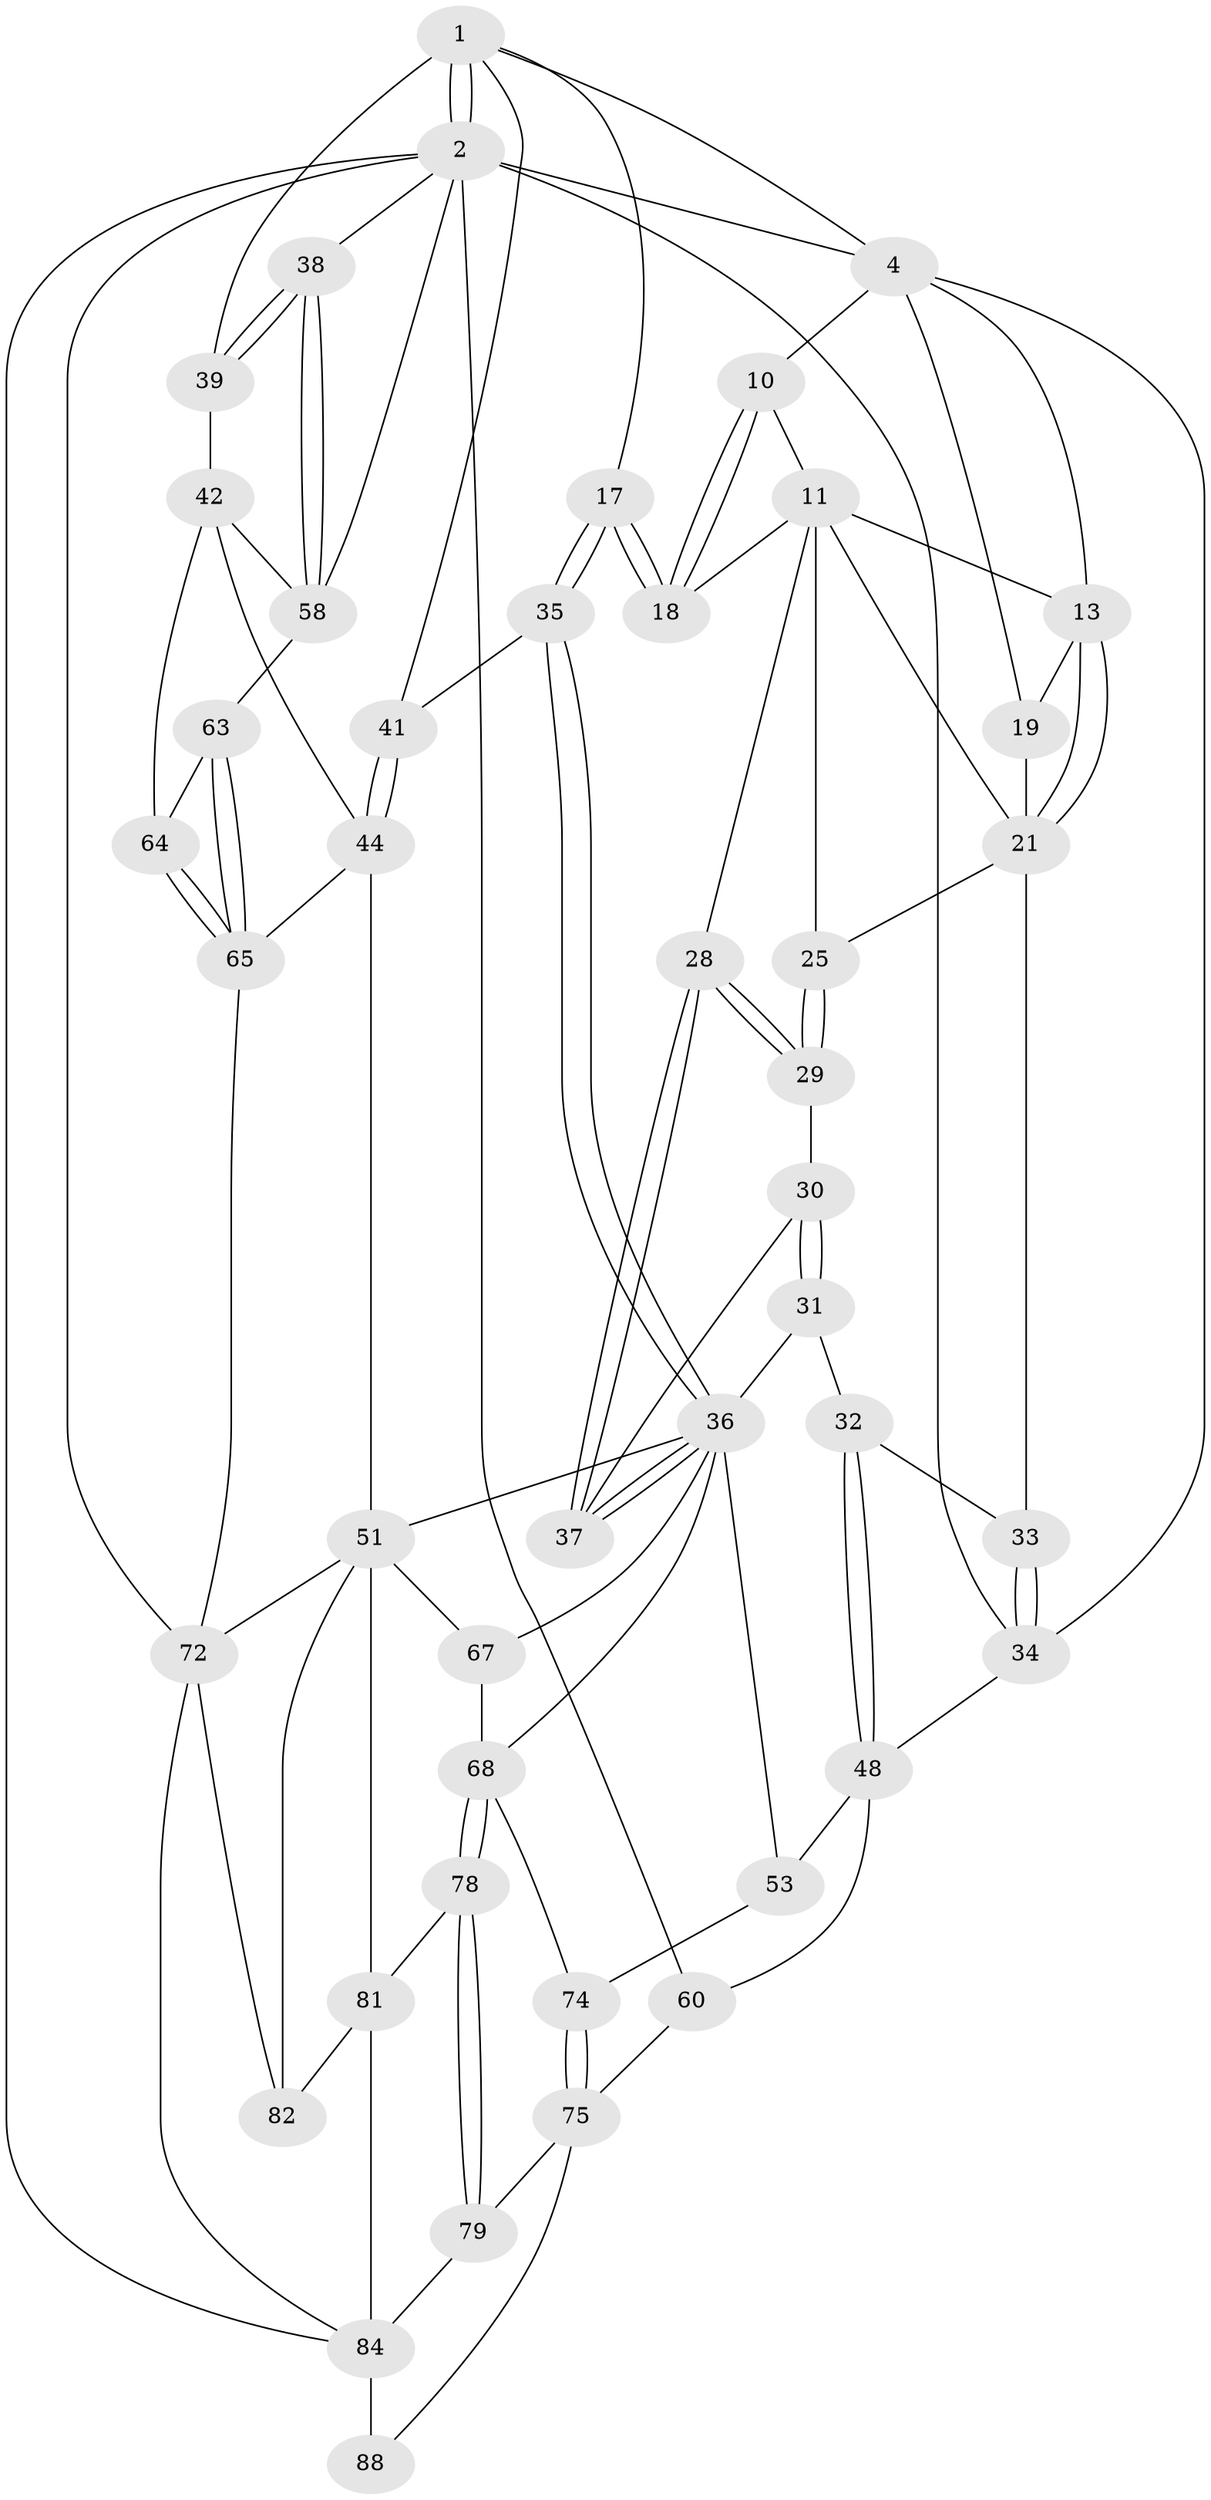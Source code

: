 // original degree distribution, {3: 0.022222222222222223, 6: 0.2111111111111111, 5: 0.5333333333333333, 4: 0.23333333333333334}
// Generated by graph-tools (version 1.1) at 2025/16/03/09/25 04:16:45]
// undirected, 45 vertices, 106 edges
graph export_dot {
graph [start="1"]
  node [color=gray90,style=filled];
  1 [pos="+0.7774495942635009+0",super="+8"];
  2 [pos="+1+0",super="+27+3"];
  4 [pos="+0+0",super="+20+5"];
  10 [pos="+0.6079590189297401+0.02339557640548599"];
  11 [pos="+0.42052687448417153+0.09495048381189142",super="+12+24"];
  13 [pos="+0.28098100284856675+0",super="+14"];
  17 [pos="+0.6398531885660211+0.16245718930503864"];
  18 [pos="+0.6307063791608609+0.14910803096873881"];
  19 [pos="+0.14694443275861954+0.19634668994052967"];
  21 [pos="+0.2929647838080736+0.18561039546969405",super="+23+22"];
  25 [pos="+0.36608462391493546+0.20615598341341093"];
  28 [pos="+0.46362131056301903+0.3207413136680689"];
  29 [pos="+0.36741641296972155+0.21188498439065795"];
  30 [pos="+0.3498293190430841+0.29893347130172787"];
  31 [pos="+0.24966367619394864+0.37156939671188194"];
  32 [pos="+0.20151598268148935+0.33156442899721383"];
  33 [pos="+0.17566117545609558+0.2884425461373404"];
  34 [pos="+0+0.35286951956536816",super="+40"];
  35 [pos="+0.5185471597543582+0.36784491896717486"];
  36 [pos="+0.4910510270470378+0.3875487859636809",super="+45"];
  37 [pos="+0.4663647502503628+0.3380086018529305"];
  38 [pos="+1+0.40285251874908035"];
  39 [pos="+0.994742012940563+0.4356938458600385"];
  41 [pos="+0.7091962959307632+0.34345038767279035"];
  42 [pos="+0.9521818376050487+0.4623505530097884",super="+43"];
  44 [pos="+0.7604678646470442+0.5302376955110862",super="+50"];
  48 [pos="+0.019349160701671423+0.5742835272487918",super="+49"];
  51 [pos="+0.6641582697459367+0.5839588607939091",super="+70"];
  53 [pos="+0.2381658869457616+0.410098781212038",super="+54"];
  58 [pos="+1+0.8474416964811525",super="+59"];
  60 [pos="+0+0.9391445757698067",super="+76"];
  63 [pos="+0.9290879117130597+0.6857198647681303"];
  64 [pos="+0.7888956273215743+0.5436060046245175"];
  65 [pos="+0.8981695672138741+0.737288936225408",super="+66"];
  67 [pos="+0.4150603793129943+0.692143526211256"];
  68 [pos="+0.36815240010645267+0.7208653325790694",super="+69"];
  72 [pos="+1+1",super="+87+73"];
  74 [pos="+0.1580114582140471+0.6514601571791907"];
  75 [pos="+0.16517457169977565+0.7120864318703648",super="+80"];
  78 [pos="+0.3271159384724278+0.7861202900140747"];
  79 [pos="+0.27125534086394243+0.8375386693155455"];
  81 [pos="+0.4687620254572135+0.8108382798114078",super="+83"];
  82 [pos="+0.6108161682155476+0.8573450862048366"];
  84 [pos="+0.4238950963027398+0.963703528265653",super="+85+89"];
  88 [pos="+0.14865018974010535+1"];
  1 -- 2 [weight=2];
  1 -- 2;
  1 -- 17;
  1 -- 39;
  1 -- 41;
  1 -- 4;
  2 -- 38;
  2 -- 4;
  2 -- 58;
  2 -- 72;
  2 -- 60;
  2 -- 84;
  2 -- 34;
  4 -- 34;
  4 -- 19;
  4 -- 10;
  4 -- 13;
  10 -- 11;
  10 -- 18;
  10 -- 18;
  11 -- 13;
  11 -- 21;
  11 -- 25;
  11 -- 18;
  11 -- 28;
  13 -- 21;
  13 -- 21;
  13 -- 19;
  17 -- 18;
  17 -- 18;
  17 -- 35;
  17 -- 35;
  19 -- 21;
  21 -- 25;
  21 -- 33;
  25 -- 29;
  25 -- 29;
  28 -- 29;
  28 -- 29;
  28 -- 37;
  28 -- 37;
  29 -- 30;
  30 -- 31;
  30 -- 31;
  30 -- 37;
  31 -- 32;
  31 -- 36;
  32 -- 33;
  32 -- 48;
  32 -- 48;
  33 -- 34;
  33 -- 34;
  34 -- 48;
  35 -- 36;
  35 -- 36;
  35 -- 41;
  36 -- 37;
  36 -- 37;
  36 -- 51;
  36 -- 67;
  36 -- 68;
  36 -- 53 [weight=2];
  38 -- 39;
  38 -- 39;
  38 -- 58;
  38 -- 58;
  39 -- 42;
  41 -- 44;
  41 -- 44;
  42 -- 58;
  42 -- 64;
  42 -- 44;
  44 -- 51;
  44 -- 65;
  48 -- 60;
  48 -- 53;
  51 -- 81;
  51 -- 82;
  51 -- 67;
  51 -- 72;
  53 -- 74;
  58 -- 63;
  60 -- 75 [weight=2];
  63 -- 64;
  63 -- 65;
  63 -- 65;
  64 -- 65;
  64 -- 65;
  65 -- 72;
  67 -- 68;
  68 -- 78;
  68 -- 78;
  68 -- 74;
  72 -- 82;
  72 -- 84;
  74 -- 75;
  74 -- 75;
  75 -- 88;
  75 -- 79;
  78 -- 79;
  78 -- 79;
  78 -- 81;
  79 -- 84;
  81 -- 82;
  81 -- 84;
  84 -- 88 [weight=2];
}
